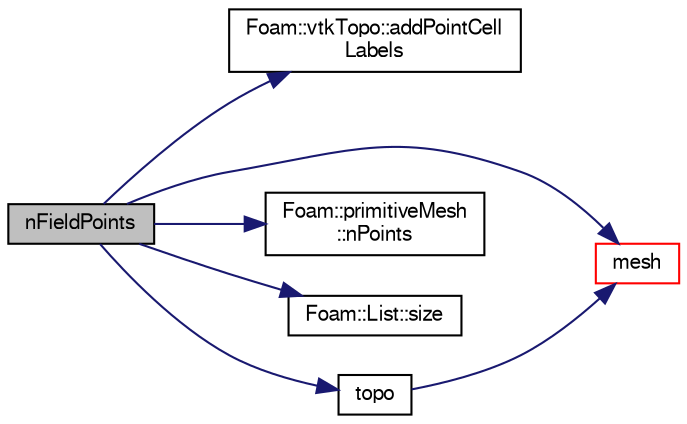 digraph "nFieldPoints"
{
  bgcolor="transparent";
  edge [fontname="FreeSans",fontsize="10",labelfontname="FreeSans",labelfontsize="10"];
  node [fontname="FreeSans",fontsize="10",shape=record];
  rankdir="LR";
  Node1 [label="nFieldPoints",height=0.2,width=0.4,color="black", fillcolor="grey75", style="filled" fontcolor="black"];
  Node1 -> Node2 [color="midnightblue",fontsize="10",style="solid",fontname="FreeSans"];
  Node2 [label="Foam::vtkTopo::addPointCell\lLabels",height=0.2,width=0.4,color="black",URL="$a02747.html#a85584f8eb6c9ec53c94b289b107c20a6"];
  Node1 -> Node3 [color="midnightblue",fontsize="10",style="solid",fontname="FreeSans"];
  Node3 [label="mesh",height=0.2,width=0.4,color="red",URL="$a02738.html#a9687e6999ad5ae21072ec74623f049ff",tooltip="Access either mesh or submesh. "];
  Node1 -> Node4 [color="midnightblue",fontsize="10",style="solid",fontname="FreeSans"];
  Node4 [label="Foam::primitiveMesh\l::nPoints",height=0.2,width=0.4,color="black",URL="$a01911.html#a9927abeba2c8506177084d644b6e573a"];
  Node1 -> Node5 [color="midnightblue",fontsize="10",style="solid",fontname="FreeSans"];
  Node5 [label="Foam::List::size",height=0.2,width=0.4,color="black",URL="$a01325.html#a8a5f6fa29bd4b500caf186f60245b384",tooltip="Override size to be inconsistent with allocated storage. "];
  Node1 -> Node6 [color="midnightblue",fontsize="10",style="solid",fontname="FreeSans"];
  Node6 [label="topo",height=0.2,width=0.4,color="black",URL="$a02738.html#a478aa8cf0099aef591638c8afc2066d9",tooltip="topology "];
  Node6 -> Node3 [color="midnightblue",fontsize="10",style="solid",fontname="FreeSans"];
}
